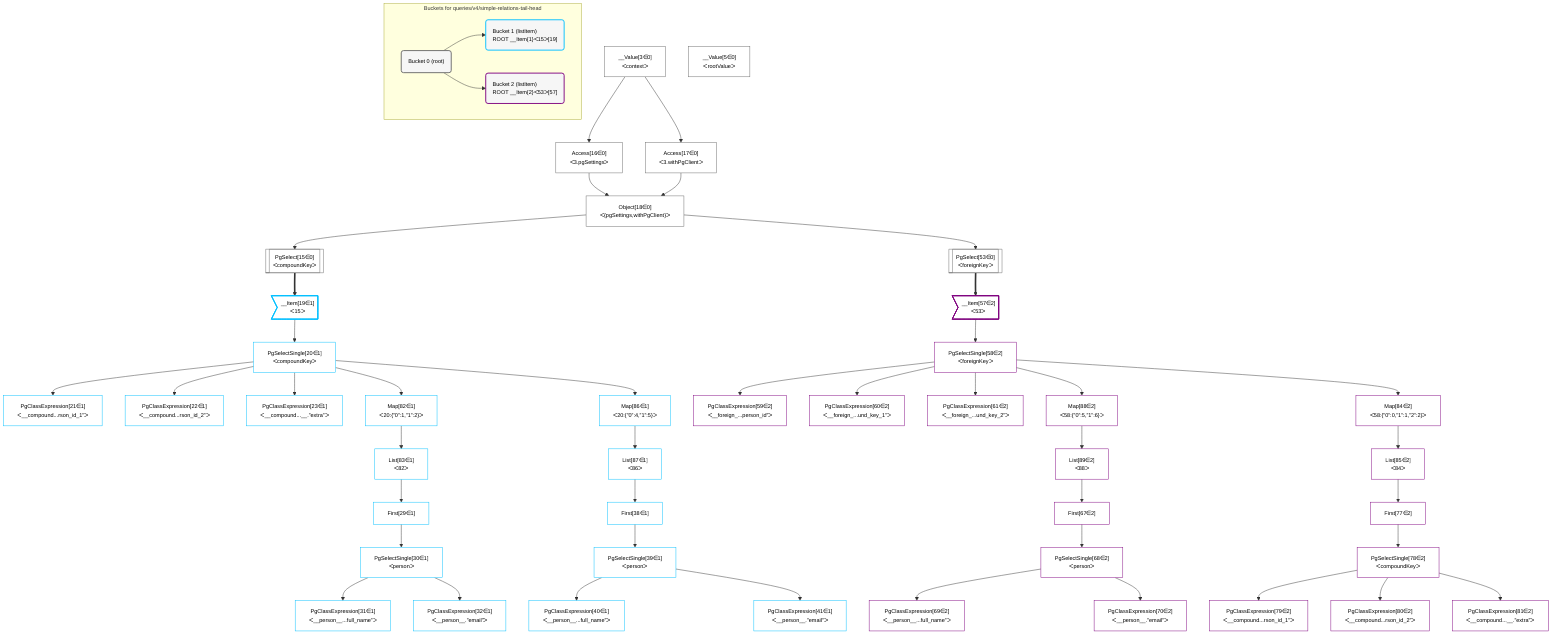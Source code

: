 %%{init: {'themeVariables': { 'fontSize': '12px'}}}%%
graph TD
    classDef path fill:#eee,stroke:#000,color:#000
    classDef plan fill:#fff,stroke-width:1px,color:#000
    classDef itemplan fill:#fff,stroke-width:2px,color:#000
    classDef sideeffectplan fill:#f00,stroke-width:2px,color:#000
    classDef bucket fill:#f6f6f6,color:#000,stroke-width:2px,text-align:left


    %% define steps
    __Value3["__Value[3∈0]<br />ᐸcontextᐳ"]:::plan
    __Value5["__Value[5∈0]<br />ᐸrootValueᐳ"]:::plan
    Access16["Access[16∈0]<br />ᐸ3.pgSettingsᐳ"]:::plan
    Access17["Access[17∈0]<br />ᐸ3.withPgClientᐳ"]:::plan
    Object18["Object[18∈0]<br />ᐸ{pgSettings,withPgClient}ᐳ"]:::plan
    PgSelect15[["PgSelect[15∈0]<br />ᐸcompoundKeyᐳ"]]:::plan
    __Item19>"__Item[19∈1]<br />ᐸ15ᐳ"]:::itemplan
    PgSelectSingle20["PgSelectSingle[20∈1]<br />ᐸcompoundKeyᐳ"]:::plan
    PgClassExpression21["PgClassExpression[21∈1]<br />ᐸ__compound...rson_id_1”ᐳ"]:::plan
    PgClassExpression22["PgClassExpression[22∈1]<br />ᐸ__compound...rson_id_2”ᐳ"]:::plan
    PgClassExpression23["PgClassExpression[23∈1]<br />ᐸ__compound...__.”extra”ᐳ"]:::plan
    Map82["Map[82∈1]<br />ᐸ20:{”0”:1,”1”:2}ᐳ"]:::plan
    List83["List[83∈1]<br />ᐸ82ᐳ"]:::plan
    First29["First[29∈1]"]:::plan
    PgSelectSingle30["PgSelectSingle[30∈1]<br />ᐸpersonᐳ"]:::plan
    PgClassExpression31["PgClassExpression[31∈1]<br />ᐸ__person__...full_name”ᐳ"]:::plan
    PgClassExpression32["PgClassExpression[32∈1]<br />ᐸ__person__.”email”ᐳ"]:::plan
    Map86["Map[86∈1]<br />ᐸ20:{”0”:4,”1”:5}ᐳ"]:::plan
    List87["List[87∈1]<br />ᐸ86ᐳ"]:::plan
    First38["First[38∈1]"]:::plan
    PgSelectSingle39["PgSelectSingle[39∈1]<br />ᐸpersonᐳ"]:::plan
    PgClassExpression40["PgClassExpression[40∈1]<br />ᐸ__person__...full_name”ᐳ"]:::plan
    PgClassExpression41["PgClassExpression[41∈1]<br />ᐸ__person__.”email”ᐳ"]:::plan
    PgSelect53[["PgSelect[53∈0]<br />ᐸforeignKeyᐳ"]]:::plan
    __Item57>"__Item[57∈2]<br />ᐸ53ᐳ"]:::itemplan
    PgSelectSingle58["PgSelectSingle[58∈2]<br />ᐸforeignKeyᐳ"]:::plan
    PgClassExpression59["PgClassExpression[59∈2]<br />ᐸ__foreign_...person_id”ᐳ"]:::plan
    PgClassExpression60["PgClassExpression[60∈2]<br />ᐸ__foreign_...und_key_1”ᐳ"]:::plan
    PgClassExpression61["PgClassExpression[61∈2]<br />ᐸ__foreign_...und_key_2”ᐳ"]:::plan
    Map88["Map[88∈2]<br />ᐸ58:{”0”:5,”1”:6}ᐳ"]:::plan
    List89["List[89∈2]<br />ᐸ88ᐳ"]:::plan
    First67["First[67∈2]"]:::plan
    PgSelectSingle68["PgSelectSingle[68∈2]<br />ᐸpersonᐳ"]:::plan
    PgClassExpression69["PgClassExpression[69∈2]<br />ᐸ__person__...full_name”ᐳ"]:::plan
    PgClassExpression70["PgClassExpression[70∈2]<br />ᐸ__person__.”email”ᐳ"]:::plan
    Map84["Map[84∈2]<br />ᐸ58:{”0”:0,”1”:1,”2”:2}ᐳ"]:::plan
    List85["List[85∈2]<br />ᐸ84ᐳ"]:::plan
    First77["First[77∈2]"]:::plan
    PgSelectSingle78["PgSelectSingle[78∈2]<br />ᐸcompoundKeyᐳ"]:::plan
    PgClassExpression79["PgClassExpression[79∈2]<br />ᐸ__compound...rson_id_1”ᐳ"]:::plan
    PgClassExpression80["PgClassExpression[80∈2]<br />ᐸ__compound...rson_id_2”ᐳ"]:::plan
    PgClassExpression81["PgClassExpression[81∈2]<br />ᐸ__compound...__.”extra”ᐳ"]:::plan

    %% plan dependencies
    __Value3 --> Access16
    __Value3 --> Access17
    Access16 & Access17 --> Object18
    Object18 --> PgSelect15
    PgSelect15 ==> __Item19
    __Item19 --> PgSelectSingle20
    PgSelectSingle20 --> PgClassExpression21
    PgSelectSingle20 --> PgClassExpression22
    PgSelectSingle20 --> PgClassExpression23
    PgSelectSingle20 --> Map82
    Map82 --> List83
    List83 --> First29
    First29 --> PgSelectSingle30
    PgSelectSingle30 --> PgClassExpression31
    PgSelectSingle30 --> PgClassExpression32
    PgSelectSingle20 --> Map86
    Map86 --> List87
    List87 --> First38
    First38 --> PgSelectSingle39
    PgSelectSingle39 --> PgClassExpression40
    PgSelectSingle39 --> PgClassExpression41
    Object18 --> PgSelect53
    PgSelect53 ==> __Item57
    __Item57 --> PgSelectSingle58
    PgSelectSingle58 --> PgClassExpression59
    PgSelectSingle58 --> PgClassExpression60
    PgSelectSingle58 --> PgClassExpression61
    PgSelectSingle58 --> Map88
    Map88 --> List89
    List89 --> First67
    First67 --> PgSelectSingle68
    PgSelectSingle68 --> PgClassExpression69
    PgSelectSingle68 --> PgClassExpression70
    PgSelectSingle58 --> Map84
    Map84 --> List85
    List85 --> First77
    First77 --> PgSelectSingle78
    PgSelectSingle78 --> PgClassExpression79
    PgSelectSingle78 --> PgClassExpression80
    PgSelectSingle78 --> PgClassExpression81

    subgraph "Buckets for queries/v4/simple-relations-tail-head"
    Bucket0("Bucket 0 (root)"):::bucket
    classDef bucket0 stroke:#696969
    class Bucket0,__Value3,__Value5,PgSelect15,Access16,Access17,Object18,PgSelect53 bucket0
    Bucket1("Bucket 1 (listItem)<br />ROOT __Item{1}ᐸ15ᐳ[19]"):::bucket
    classDef bucket1 stroke:#00bfff
    class Bucket1,__Item19,PgSelectSingle20,PgClassExpression21,PgClassExpression22,PgClassExpression23,First29,PgSelectSingle30,PgClassExpression31,PgClassExpression32,First38,PgSelectSingle39,PgClassExpression40,PgClassExpression41,Map82,List83,Map86,List87 bucket1
    Bucket2("Bucket 2 (listItem)<br />ROOT __Item{2}ᐸ53ᐳ[57]"):::bucket
    classDef bucket2 stroke:#7f007f
    class Bucket2,__Item57,PgSelectSingle58,PgClassExpression59,PgClassExpression60,PgClassExpression61,First67,PgSelectSingle68,PgClassExpression69,PgClassExpression70,First77,PgSelectSingle78,PgClassExpression79,PgClassExpression80,PgClassExpression81,Map84,List85,Map88,List89 bucket2
    Bucket0 --> Bucket1 & Bucket2
    end